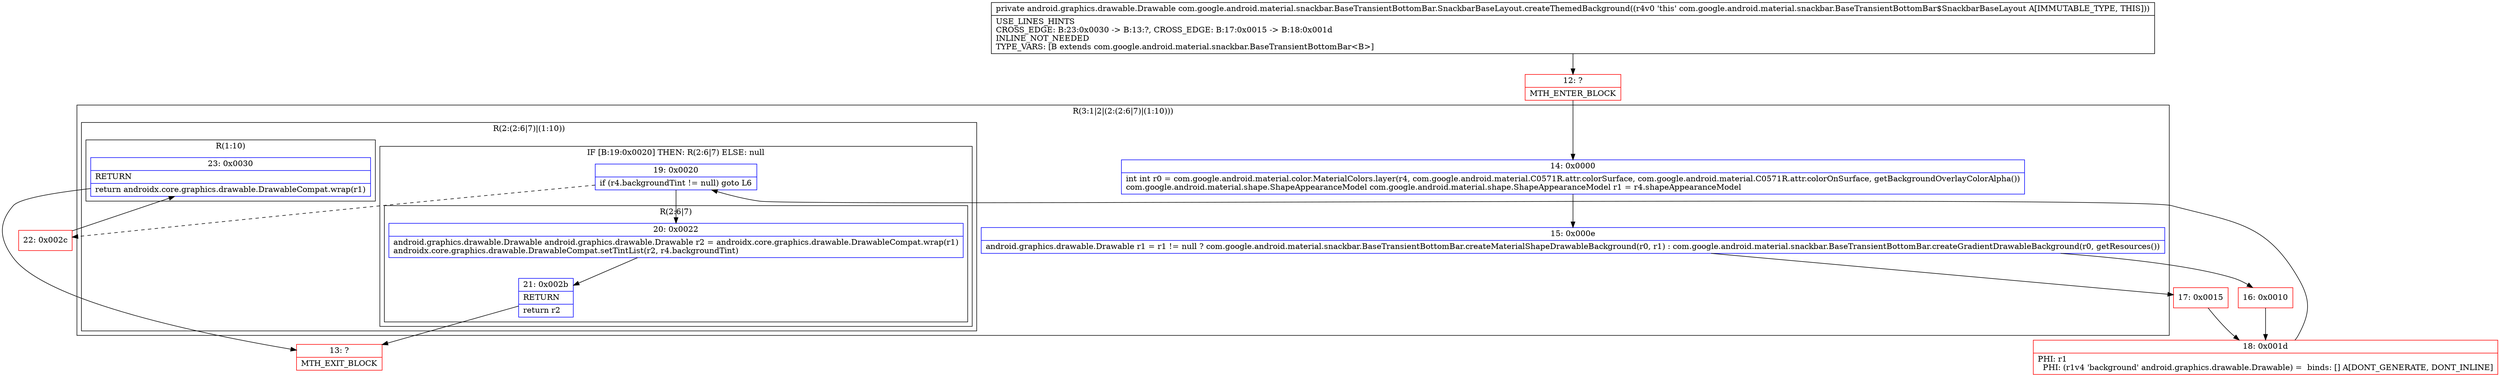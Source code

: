 digraph "CFG forcom.google.android.material.snackbar.BaseTransientBottomBar.SnackbarBaseLayout.createThemedBackground()Landroid\/graphics\/drawable\/Drawable;" {
subgraph cluster_Region_681663615 {
label = "R(3:1|2|(2:(2:6|7)|(1:10)))";
node [shape=record,color=blue];
Node_14 [shape=record,label="{14\:\ 0x0000|int int r0 = com.google.android.material.color.MaterialColors.layer(r4, com.google.android.material.C0571R.attr.colorSurface, com.google.android.material.C0571R.attr.colorOnSurface, getBackgroundOverlayColorAlpha())\lcom.google.android.material.shape.ShapeAppearanceModel com.google.android.material.shape.ShapeAppearanceModel r1 = r4.shapeAppearanceModel\l}"];
Node_15 [shape=record,label="{15\:\ 0x000e|android.graphics.drawable.Drawable r1 = r1 != null ? com.google.android.material.snackbar.BaseTransientBottomBar.createMaterialShapeDrawableBackground(r0, r1) : com.google.android.material.snackbar.BaseTransientBottomBar.createGradientDrawableBackground(r0, getResources())\l}"];
subgraph cluster_Region_2007271234 {
label = "R(2:(2:6|7)|(1:10))";
node [shape=record,color=blue];
subgraph cluster_IfRegion_1184600791 {
label = "IF [B:19:0x0020] THEN: R(2:6|7) ELSE: null";
node [shape=record,color=blue];
Node_19 [shape=record,label="{19\:\ 0x0020|if (r4.backgroundTint != null) goto L6\l}"];
subgraph cluster_Region_2003486406 {
label = "R(2:6|7)";
node [shape=record,color=blue];
Node_20 [shape=record,label="{20\:\ 0x0022|android.graphics.drawable.Drawable android.graphics.drawable.Drawable r2 = androidx.core.graphics.drawable.DrawableCompat.wrap(r1)\landroidx.core.graphics.drawable.DrawableCompat.setTintList(r2, r4.backgroundTint)\l}"];
Node_21 [shape=record,label="{21\:\ 0x002b|RETURN\l|return r2\l}"];
}
}
subgraph cluster_Region_1800254986 {
label = "R(1:10)";
node [shape=record,color=blue];
Node_23 [shape=record,label="{23\:\ 0x0030|RETURN\l|return androidx.core.graphics.drawable.DrawableCompat.wrap(r1)\l}"];
}
}
}
Node_12 [shape=record,color=red,label="{12\:\ ?|MTH_ENTER_BLOCK\l}"];
Node_16 [shape=record,color=red,label="{16\:\ 0x0010}"];
Node_18 [shape=record,color=red,label="{18\:\ 0x001d|PHI: r1 \l  PHI: (r1v4 'background' android.graphics.drawable.Drawable) =  binds: [] A[DONT_GENERATE, DONT_INLINE]\l}"];
Node_13 [shape=record,color=red,label="{13\:\ ?|MTH_EXIT_BLOCK\l}"];
Node_22 [shape=record,color=red,label="{22\:\ 0x002c}"];
Node_17 [shape=record,color=red,label="{17\:\ 0x0015}"];
MethodNode[shape=record,label="{private android.graphics.drawable.Drawable com.google.android.material.snackbar.BaseTransientBottomBar.SnackbarBaseLayout.createThemedBackground((r4v0 'this' com.google.android.material.snackbar.BaseTransientBottomBar$SnackbarBaseLayout A[IMMUTABLE_TYPE, THIS]))  | USE_LINES_HINTS\lCROSS_EDGE: B:23:0x0030 \-\> B:13:?, CROSS_EDGE: B:17:0x0015 \-\> B:18:0x001d\lINLINE_NOT_NEEDED\lTYPE_VARS: [B extends com.google.android.material.snackbar.BaseTransientBottomBar\<B\>]\l}"];
MethodNode -> Node_12;Node_14 -> Node_15;
Node_15 -> Node_16;
Node_15 -> Node_17;
Node_19 -> Node_20;
Node_19 -> Node_22[style=dashed];
Node_20 -> Node_21;
Node_21 -> Node_13;
Node_23 -> Node_13;
Node_12 -> Node_14;
Node_16 -> Node_18;
Node_18 -> Node_19;
Node_22 -> Node_23;
Node_17 -> Node_18;
}

